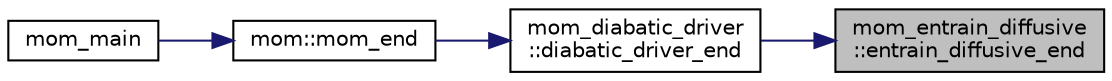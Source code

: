 digraph "mom_entrain_diffusive::entrain_diffusive_end"
{
 // INTERACTIVE_SVG=YES
 // LATEX_PDF_SIZE
  edge [fontname="Helvetica",fontsize="10",labelfontname="Helvetica",labelfontsize="10"];
  node [fontname="Helvetica",fontsize="10",shape=record];
  rankdir="RL";
  Node1 [label="mom_entrain_diffusive\l::entrain_diffusive_end",height=0.2,width=0.4,color="black", fillcolor="grey75", style="filled", fontcolor="black",tooltip="This subroutine cleans up and deallocates any memory associated with the entrain_diffusive module."];
  Node1 -> Node2 [dir="back",color="midnightblue",fontsize="10",style="solid",fontname="Helvetica"];
  Node2 [label="mom_diabatic_driver\l::diabatic_driver_end",height=0.2,width=0.4,color="black", fillcolor="white", style="filled",URL="$namespacemom__diabatic__driver.html#a6eac8317c3b569e414fb5a6678afc598",tooltip="Routine to close the diabatic driver module."];
  Node2 -> Node3 [dir="back",color="midnightblue",fontsize="10",style="solid",fontname="Helvetica"];
  Node3 [label="mom::mom_end",height=0.2,width=0.4,color="black", fillcolor="white", style="filled",URL="$namespacemom.html#ae6dad976fb4be1c7ba7fc1aff809616b",tooltip="End of ocean model, including memory deallocation."];
  Node3 -> Node4 [dir="back",color="midnightblue",fontsize="10",style="solid",fontname="Helvetica"];
  Node4 [label="mom_main",height=0.2,width=0.4,color="black", fillcolor="white", style="filled",URL="$MOM__driver_8F90.html#a08fffeb2d8e8acbf9ed4609be6d258c6",tooltip=" "];
}
